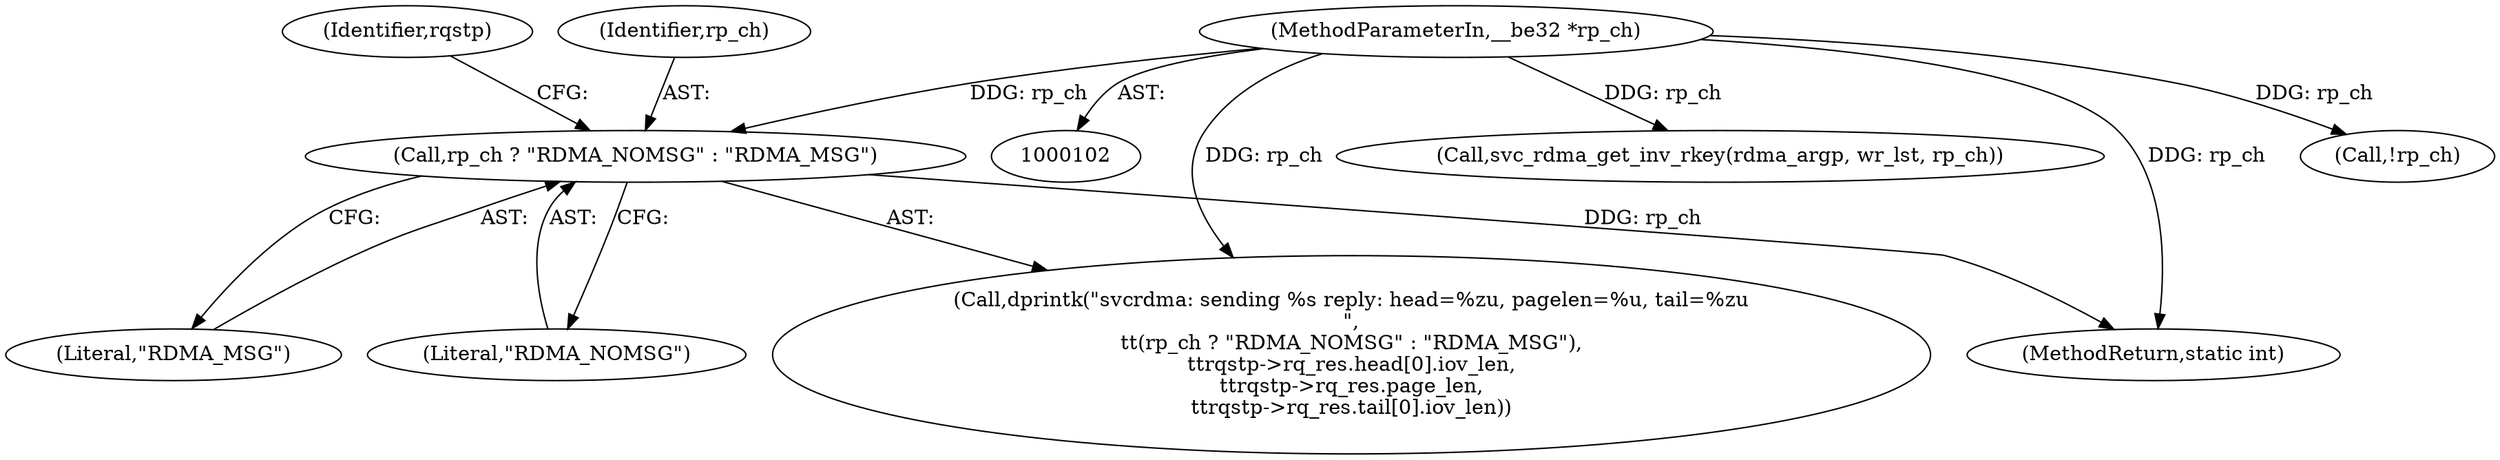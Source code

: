 digraph "0_linux_c70422f760c120480fee4de6c38804c72aa26bc1_32@pointer" {
"1000115" [label="(Call,rp_ch ? \"RDMA_NOMSG\" : \"RDMA_MSG\")"];
"1000108" [label="(MethodParameterIn,__be32 *rp_ch)"];
"1000190" [label="(Call,svc_rdma_get_inv_rkey(rdma_argp, wr_lst, rp_ch))"];
"1000118" [label="(Literal,\"RDMA_MSG\")"];
"1000123" [label="(Identifier,rqstp)"];
"1000115" [label="(Call,rp_ch ? \"RDMA_NOMSG\" : \"RDMA_MSG\")"];
"1000116" [label="(Identifier,rp_ch)"];
"1000113" [label="(Call,dprintk(\"svcrdma: sending %s reply: head=%zu, pagelen=%u, tail=%zu\n\",\n\t\t(rp_ch ? \"RDMA_NOMSG\" : \"RDMA_MSG\"),\n\t\trqstp->rq_res.head[0].iov_len,\n\t\trqstp->rq_res.page_len,\n\t\trqstp->rq_res.tail[0].iov_len))"];
"1000117" [label="(Literal,\"RDMA_NOMSG\")"];
"1000108" [label="(MethodParameterIn,__be32 *rp_ch)"];
"1000160" [label="(Call,!rp_ch)"];
"1000219" [label="(MethodReturn,static int)"];
"1000115" -> "1000113"  [label="AST: "];
"1000115" -> "1000117"  [label="CFG: "];
"1000115" -> "1000118"  [label="CFG: "];
"1000116" -> "1000115"  [label="AST: "];
"1000117" -> "1000115"  [label="AST: "];
"1000118" -> "1000115"  [label="AST: "];
"1000123" -> "1000115"  [label="CFG: "];
"1000115" -> "1000219"  [label="DDG: rp_ch"];
"1000108" -> "1000115"  [label="DDG: rp_ch"];
"1000108" -> "1000102"  [label="AST: "];
"1000108" -> "1000219"  [label="DDG: rp_ch"];
"1000108" -> "1000113"  [label="DDG: rp_ch"];
"1000108" -> "1000160"  [label="DDG: rp_ch"];
"1000108" -> "1000190"  [label="DDG: rp_ch"];
}
